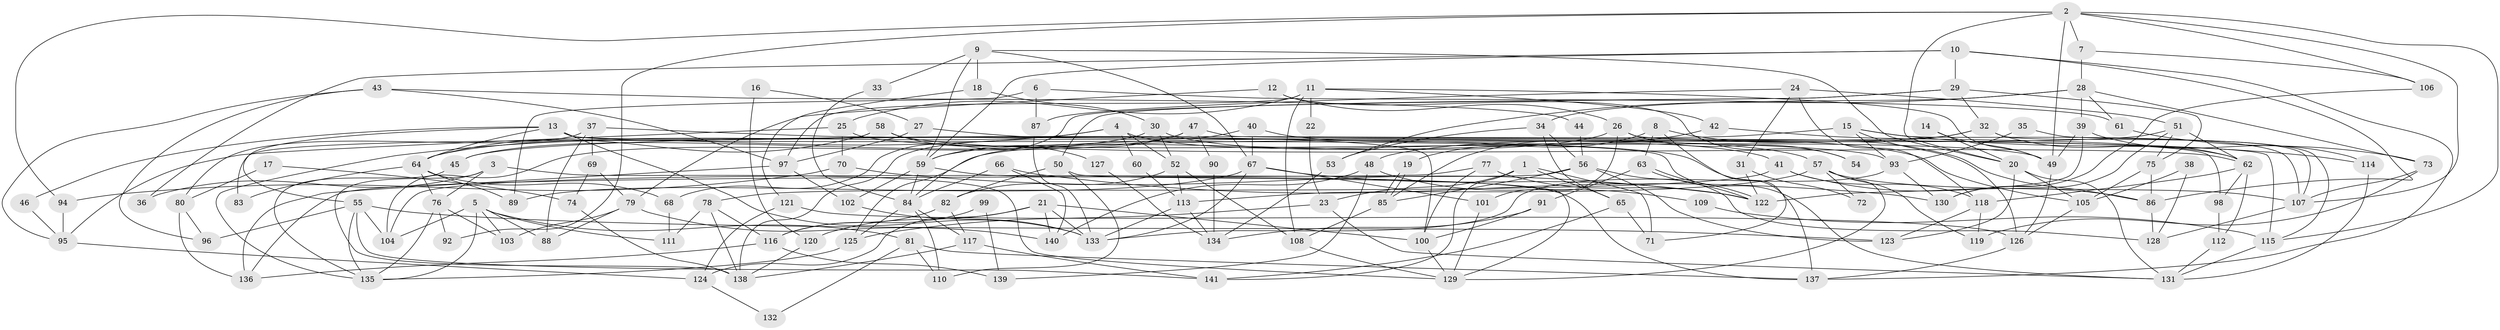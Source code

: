 // Generated by graph-tools (version 1.1) at 2025/26/03/09/25 03:26:17]
// undirected, 141 vertices, 282 edges
graph export_dot {
graph [start="1"]
  node [color=gray90,style=filled];
  1;
  2;
  3;
  4;
  5;
  6;
  7;
  8;
  9;
  10;
  11;
  12;
  13;
  14;
  15;
  16;
  17;
  18;
  19;
  20;
  21;
  22;
  23;
  24;
  25;
  26;
  27;
  28;
  29;
  30;
  31;
  32;
  33;
  34;
  35;
  36;
  37;
  38;
  39;
  40;
  41;
  42;
  43;
  44;
  45;
  46;
  47;
  48;
  49;
  50;
  51;
  52;
  53;
  54;
  55;
  56;
  57;
  58;
  59;
  60;
  61;
  62;
  63;
  64;
  65;
  66;
  67;
  68;
  69;
  70;
  71;
  72;
  73;
  74;
  75;
  76;
  77;
  78;
  79;
  80;
  81;
  82;
  83;
  84;
  85;
  86;
  87;
  88;
  89;
  90;
  91;
  92;
  93;
  94;
  95;
  96;
  97;
  98;
  99;
  100;
  101;
  102;
  103;
  104;
  105;
  106;
  107;
  108;
  109;
  110;
  111;
  112;
  113;
  114;
  115;
  116;
  117;
  118;
  119;
  120;
  121;
  122;
  123;
  124;
  125;
  126;
  127;
  128;
  129;
  130;
  131;
  132;
  133;
  134;
  135;
  136;
  137;
  138;
  139;
  140;
  141;
  1 -- 141;
  1 -- 65;
  1 -- 23;
  1 -- 71;
  2 -- 115;
  2 -- 49;
  2 -- 7;
  2 -- 20;
  2 -- 92;
  2 -- 94;
  2 -- 106;
  2 -- 107;
  3 -- 138;
  3 -- 129;
  3 -- 36;
  3 -- 76;
  4 -- 64;
  4 -- 52;
  4 -- 41;
  4 -- 60;
  4 -- 135;
  5 -- 88;
  5 -- 104;
  5 -- 81;
  5 -- 103;
  5 -- 111;
  5 -- 135;
  6 -- 89;
  6 -- 87;
  6 -- 61;
  7 -- 28;
  7 -- 106;
  8 -- 86;
  8 -- 71;
  8 -- 19;
  8 -- 63;
  9 -- 59;
  9 -- 20;
  9 -- 18;
  9 -- 33;
  9 -- 67;
  10 -- 29;
  10 -- 137;
  10 -- 36;
  10 -- 59;
  10 -- 86;
  11 -- 42;
  11 -- 108;
  11 -- 22;
  11 -- 25;
  11 -- 49;
  11 -- 97;
  12 -- 79;
  12 -- 26;
  12 -- 54;
  13 -- 131;
  13 -- 100;
  13 -- 46;
  13 -- 55;
  13 -- 64;
  13 -- 133;
  14 -- 20;
  14 -- 49;
  15 -- 107;
  15 -- 114;
  15 -- 45;
  15 -- 93;
  15 -- 126;
  16 -- 120;
  16 -- 27;
  17 -- 80;
  17 -- 74;
  18 -- 30;
  18 -- 121;
  19 -- 85;
  19 -- 85;
  20 -- 123;
  20 -- 105;
  20 -- 131;
  21 -- 124;
  21 -- 133;
  21 -- 100;
  21 -- 120;
  21 -- 140;
  22 -- 23;
  23 -- 125;
  23 -- 131;
  24 -- 118;
  24 -- 51;
  24 -- 31;
  24 -- 87;
  25 -- 49;
  25 -- 70;
  25 -- 95;
  26 -- 101;
  26 -- 59;
  26 -- 54;
  26 -- 98;
  27 -- 93;
  27 -- 97;
  28 -- 61;
  28 -- 39;
  28 -- 34;
  28 -- 53;
  28 -- 73;
  29 -- 75;
  29 -- 32;
  29 -- 50;
  29 -- 68;
  30 -- 45;
  30 -- 105;
  30 -- 52;
  31 -- 122;
  31 -- 72;
  32 -- 107;
  32 -- 62;
  32 -- 48;
  32 -- 84;
  33 -- 84;
  34 -- 53;
  34 -- 56;
  34 -- 65;
  35 -- 93;
  35 -- 115;
  37 -- 80;
  37 -- 137;
  37 -- 69;
  37 -- 88;
  38 -- 128;
  38 -- 105;
  39 -- 122;
  39 -- 49;
  39 -- 114;
  40 -- 57;
  40 -- 138;
  40 -- 67;
  41 -- 86;
  41 -- 78;
  41 -- 118;
  42 -- 62;
  42 -- 85;
  43 -- 95;
  43 -- 97;
  43 -- 44;
  43 -- 96;
  44 -- 56;
  45 -- 135;
  46 -- 95;
  47 -- 59;
  47 -- 104;
  47 -- 90;
  47 -- 115;
  48 -- 140;
  48 -- 109;
  48 -- 139;
  49 -- 126;
  50 -- 82;
  50 -- 110;
  50 -- 129;
  51 -- 130;
  51 -- 75;
  51 -- 62;
  51 -- 125;
  52 -- 108;
  52 -- 82;
  52 -- 113;
  53 -- 134;
  55 -- 135;
  55 -- 96;
  55 -- 104;
  55 -- 123;
  55 -- 141;
  56 -- 123;
  56 -- 85;
  56 -- 104;
  56 -- 128;
  57 -- 113;
  57 -- 107;
  57 -- 72;
  57 -- 119;
  57 -- 129;
  58 -- 62;
  58 -- 64;
  58 -- 83;
  58 -- 127;
  59 -- 84;
  59 -- 102;
  59 -- 137;
  60 -- 113;
  61 -- 73;
  62 -- 98;
  62 -- 112;
  62 -- 118;
  63 -- 122;
  63 -- 122;
  63 -- 91;
  64 -- 76;
  64 -- 68;
  64 -- 83;
  64 -- 89;
  65 -- 141;
  65 -- 71;
  66 -- 130;
  66 -- 84;
  66 -- 140;
  67 -- 89;
  67 -- 101;
  67 -- 122;
  67 -- 133;
  68 -- 111;
  69 -- 79;
  69 -- 74;
  70 -- 122;
  70 -- 94;
  73 -- 119;
  73 -- 107;
  74 -- 138;
  75 -- 86;
  75 -- 105;
  76 -- 135;
  76 -- 92;
  76 -- 103;
  77 -- 122;
  77 -- 100;
  77 -- 136;
  78 -- 111;
  78 -- 116;
  78 -- 138;
  79 -- 103;
  79 -- 140;
  79 -- 88;
  80 -- 136;
  80 -- 96;
  81 -- 110;
  81 -- 132;
  81 -- 137;
  82 -- 116;
  82 -- 117;
  84 -- 125;
  84 -- 110;
  84 -- 117;
  85 -- 108;
  86 -- 128;
  87 -- 133;
  90 -- 134;
  91 -- 100;
  91 -- 134;
  93 -- 133;
  93 -- 130;
  94 -- 95;
  95 -- 124;
  97 -- 102;
  97 -- 136;
  98 -- 112;
  99 -- 116;
  99 -- 139;
  100 -- 129;
  101 -- 129;
  102 -- 133;
  105 -- 126;
  106 -- 130;
  107 -- 128;
  108 -- 129;
  109 -- 115;
  112 -- 131;
  113 -- 133;
  113 -- 134;
  114 -- 131;
  115 -- 131;
  116 -- 136;
  116 -- 139;
  117 -- 138;
  117 -- 141;
  118 -- 119;
  118 -- 123;
  120 -- 138;
  121 -- 126;
  121 -- 124;
  124 -- 132;
  125 -- 135;
  126 -- 137;
  127 -- 134;
}
